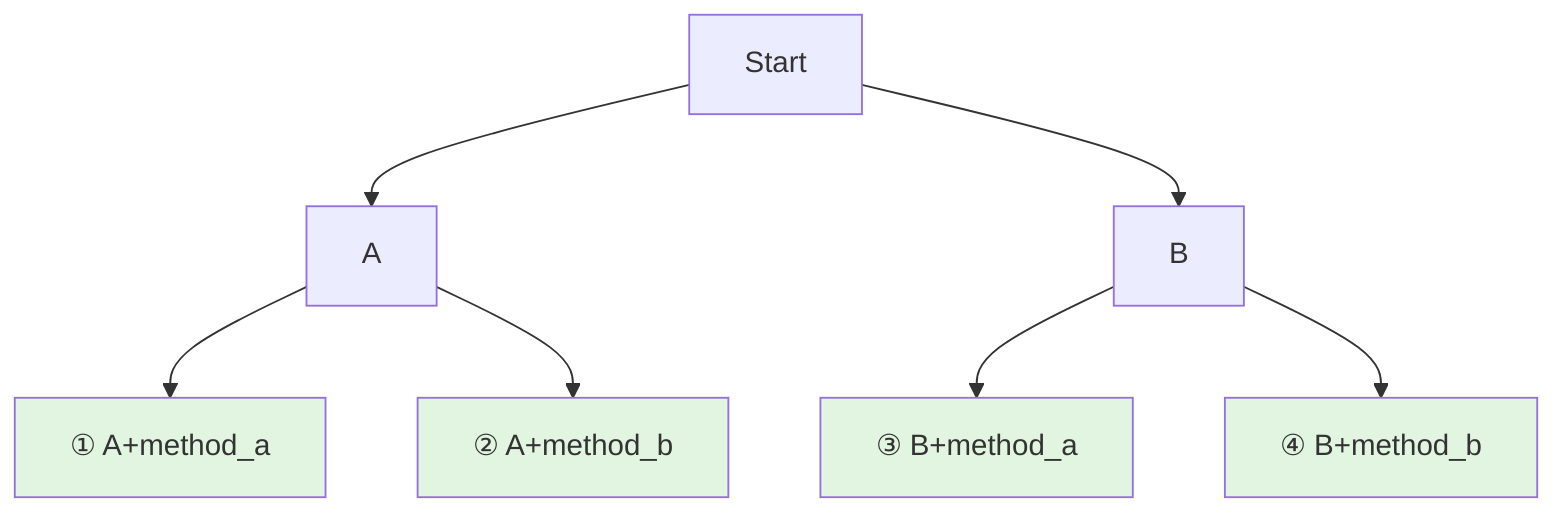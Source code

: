 graph TD
    Start[Start] --> A[A]
    Start --> B[B]
    A --> A1["① A+method_a"]
    A --> A2["② A+method_b"]
    B --> B1["③ B+method_a"]
    B --> B2["④ B+method_b"]
    
    style A1 fill:#e1f5e1
    style A2 fill:#e1f5e1
    style B1 fill:#e1f5e1
    style B2 fill:#e1f5e1